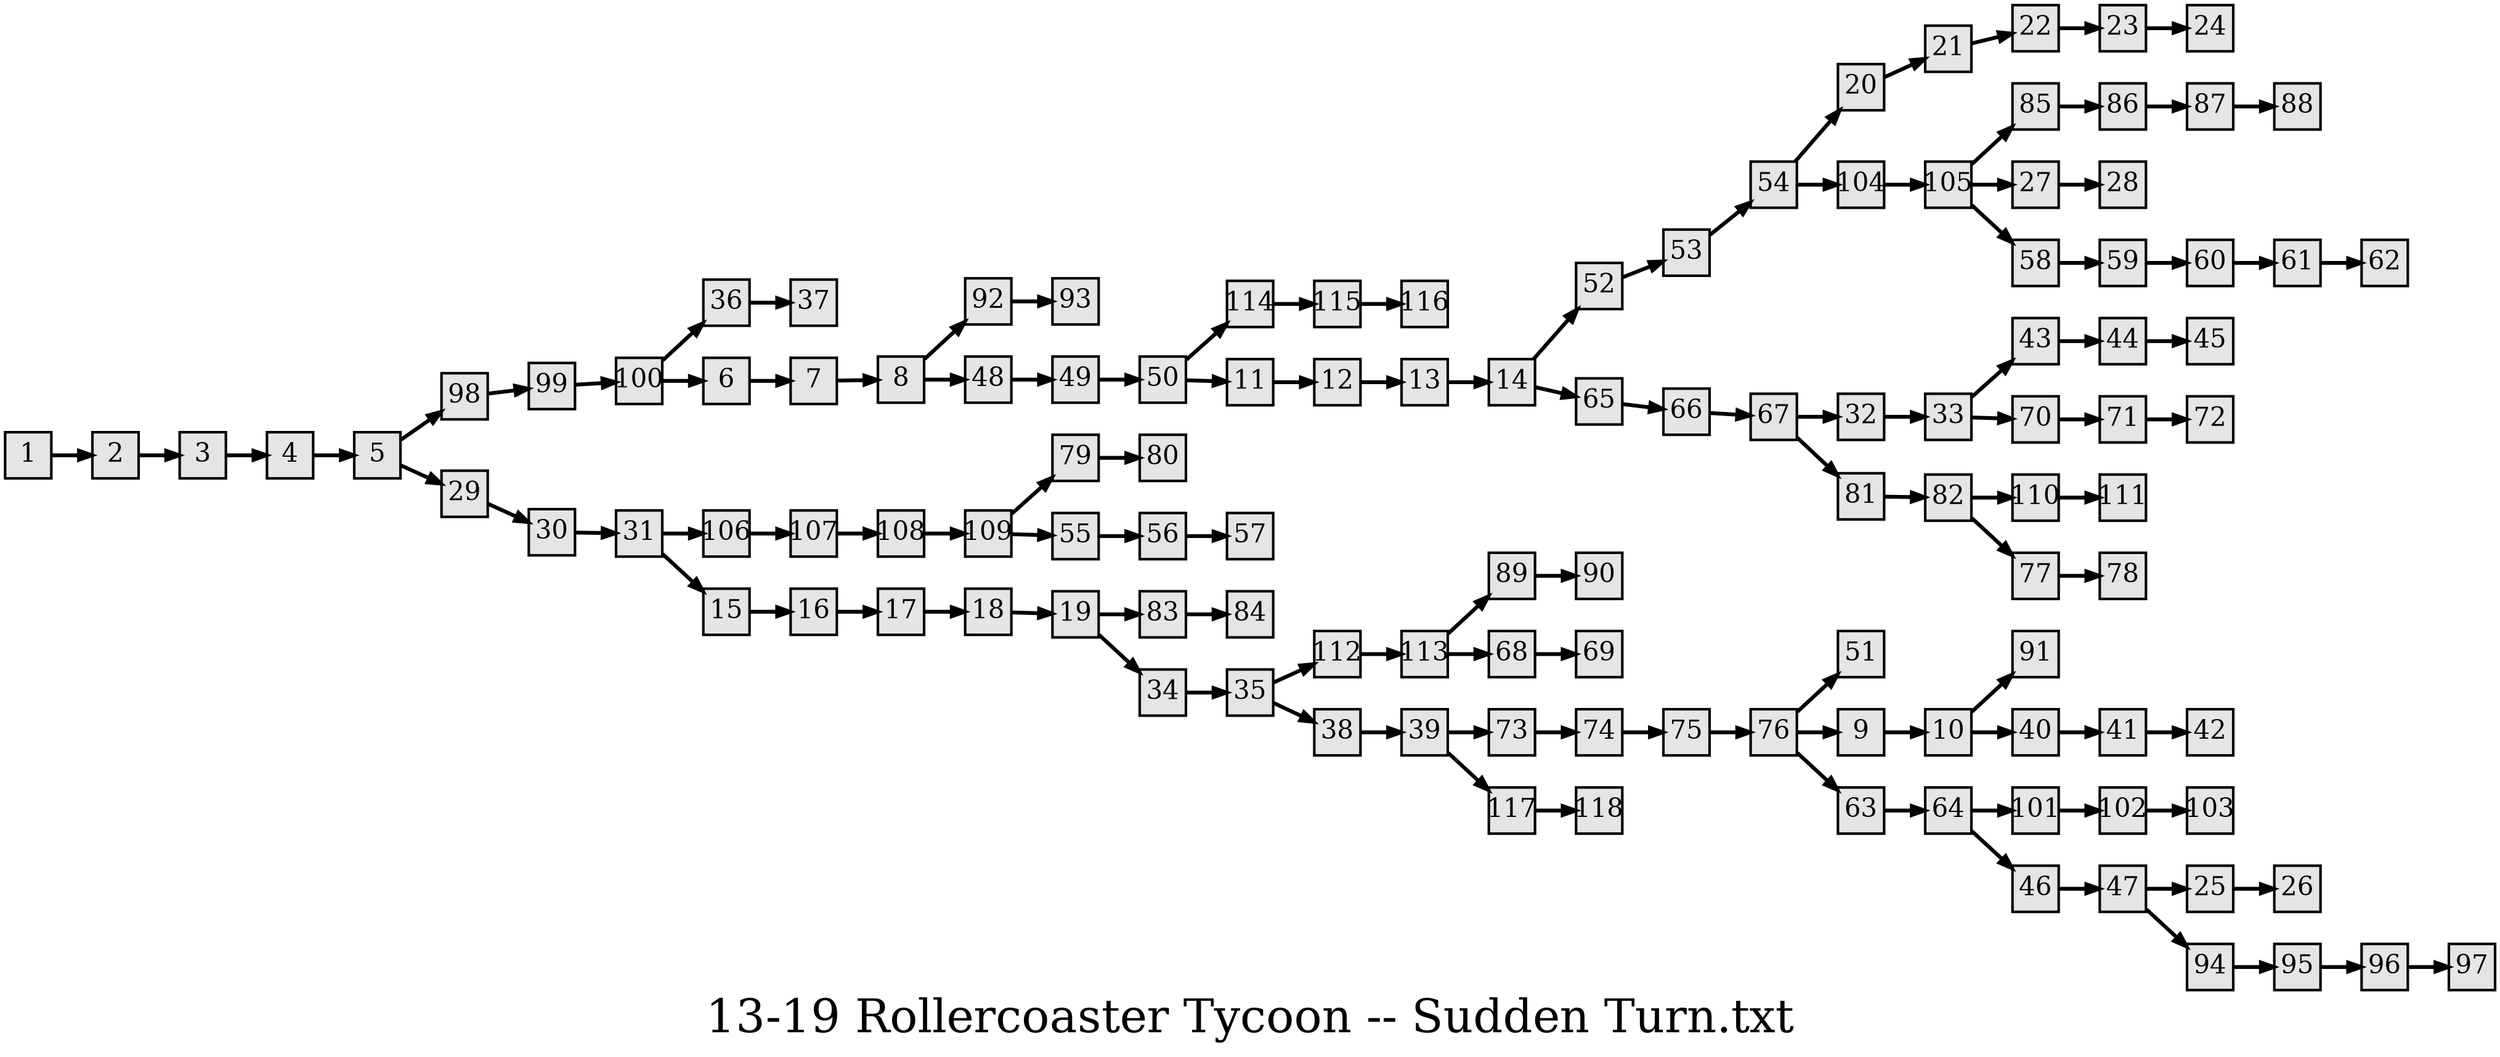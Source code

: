 digraph g{
  graph [ label="13-19 Rollercoaster Tycoon -- Sudden Turn.txt" rankdir=LR, ordering=out, fontsize=36, nodesep="0.35", ranksep="0.45"];
  node  [shape=rect, penwidth=2, fontsize=20, style=filled, fillcolor=grey90, margin="0,0", labelfloat=true, regular=true, fixedsize=true];
  edge  [labelfloat=true, penwidth=3, fontsize=12];
  1 -> 2;
  2 -> 3;
  3 -> 4;
  4 -> 5;
  5 -> 98;
  5 -> 29;
  6 -> 7;
  7 -> 8;
  8 -> 92;
  8 -> 48;
  9 -> 10;
  10 -> 91;
  10 -> 40;
  11 -> 12;
  12 -> 13;
  13 -> 14;
  14 -> 52;
  14 -> 65;
  15 -> 16;
  16 -> 17;
  17 -> 18;
  18 -> 19;
  19 -> 83;
  19 -> 34;
  20 -> 21;
  21 -> 22;
  22 -> 23;
  23 -> 24;
  25 -> 26;
  27 -> 28;
  29 -> 30;
  30 -> 31;
  31 -> 106;
  31 -> 15;
  32 -> 33;
  33 -> 43;
  33 -> 70;
  34 -> 35;
  35 -> 112;
  35 -> 38;
  36 -> 37;
  38 -> 39;
  39 -> 73;
  39 -> 117;
  40 -> 41;
  41 -> 42;
  43 -> 44;
  44 -> 45;
  46 -> 47;
  47 -> 25;
  47 -> 94;
  48 -> 49;
  49 -> 50;
  50 -> 114;
  50 -> 11;
  52 -> 53;
  53 -> 54;
  54 -> 20;
  54 -> 104;
  55 -> 56;
  56 -> 57;
  58 -> 59;
  59 -> 60;
  60 -> 61;
  61 -> 62;
  63 -> 64;
  64 -> 101;
  64 -> 46;
  65 -> 66;
  66 -> 67;
  67 -> 32;
  67 -> 81;
  68 -> 69;
  70 -> 71;
  71 -> 72;
  73 -> 74;
  74 -> 75;
  75 -> 76;
  76 -> 51;
  76 -> 9;
  76 -> 63;
  77 -> 78;
  79 -> 80;
  81 -> 82;
  82 -> 110;
  82 -> 77;
  83 -> 84;
  85 -> 86;
  86 -> 87;
  87 -> 88;
  89 -> 90;
  92 -> 93;
  94 -> 95;
  95 -> 96;
  96 -> 97;
  98 -> 99;
  99 -> 100;
  100 -> 36;
  100 -> 6;
  101 -> 102;
  102 -> 103;
  104 -> 105;
  105 -> 85;
  105 -> 27;
  105 -> 58;
  106 -> 107;
  107 -> 108;
  108 -> 109;
  109 -> 79;
  109 -> 55;
  110 -> 111;
  112 -> 113;
  113 -> 89;
  113 -> 68;
  114 -> 115;
  115 -> 116;
  117 -> 118;
}


